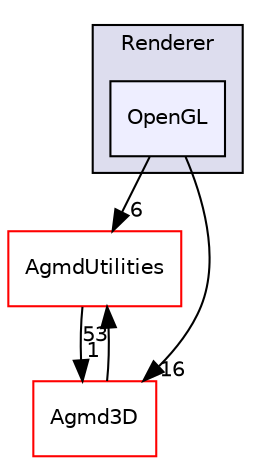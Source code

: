 digraph "J:/Projet Infographie/Moteur3D/AgmdEngine/src/Renderer/OpenGL" {
  compound=true
  node [ fontsize="10", fontname="Helvetica"];
  edge [ labelfontsize="10", labelfontname="Helvetica"];
  subgraph clusterdir_c9841dba4aafcad4bcaa301bc8bfa1b1 {
    graph [ bgcolor="#ddddee", pencolor="black", label="Renderer" fontname="Helvetica", fontsize="10", URL="dir_c9841dba4aafcad4bcaa301bc8bfa1b1.html"]
  dir_a80c71545a046182cdb5f1be1b5119eb [shape=box, label="OpenGL", style="filled", fillcolor="#eeeeff", pencolor="black", URL="dir_a80c71545a046182cdb5f1be1b5119eb.html"];
  }
  dir_7c59fcbadd8abb39f7ae389316a19242 [shape=box label="AgmdUtilities" fillcolor="white" style="filled" color="red" URL="dir_7c59fcbadd8abb39f7ae389316a19242.html"];
  dir_6853730d55950a0ae3cc0847756537f9 [shape=box label="Agmd3D" fillcolor="white" style="filled" color="red" URL="dir_6853730d55950a0ae3cc0847756537f9.html"];
  dir_7c59fcbadd8abb39f7ae389316a19242->dir_6853730d55950a0ae3cc0847756537f9 [headlabel="1", labeldistance=1.5 headhref="dir_000023_000001.html"];
  dir_a80c71545a046182cdb5f1be1b5119eb->dir_7c59fcbadd8abb39f7ae389316a19242 [headlabel="6", labeldistance=1.5 headhref="dir_000030_000023.html"];
  dir_a80c71545a046182cdb5f1be1b5119eb->dir_6853730d55950a0ae3cc0847756537f9 [headlabel="16", labeldistance=1.5 headhref="dir_000030_000001.html"];
  dir_6853730d55950a0ae3cc0847756537f9->dir_7c59fcbadd8abb39f7ae389316a19242 [headlabel="53", labeldistance=1.5 headhref="dir_000001_000023.html"];
}
